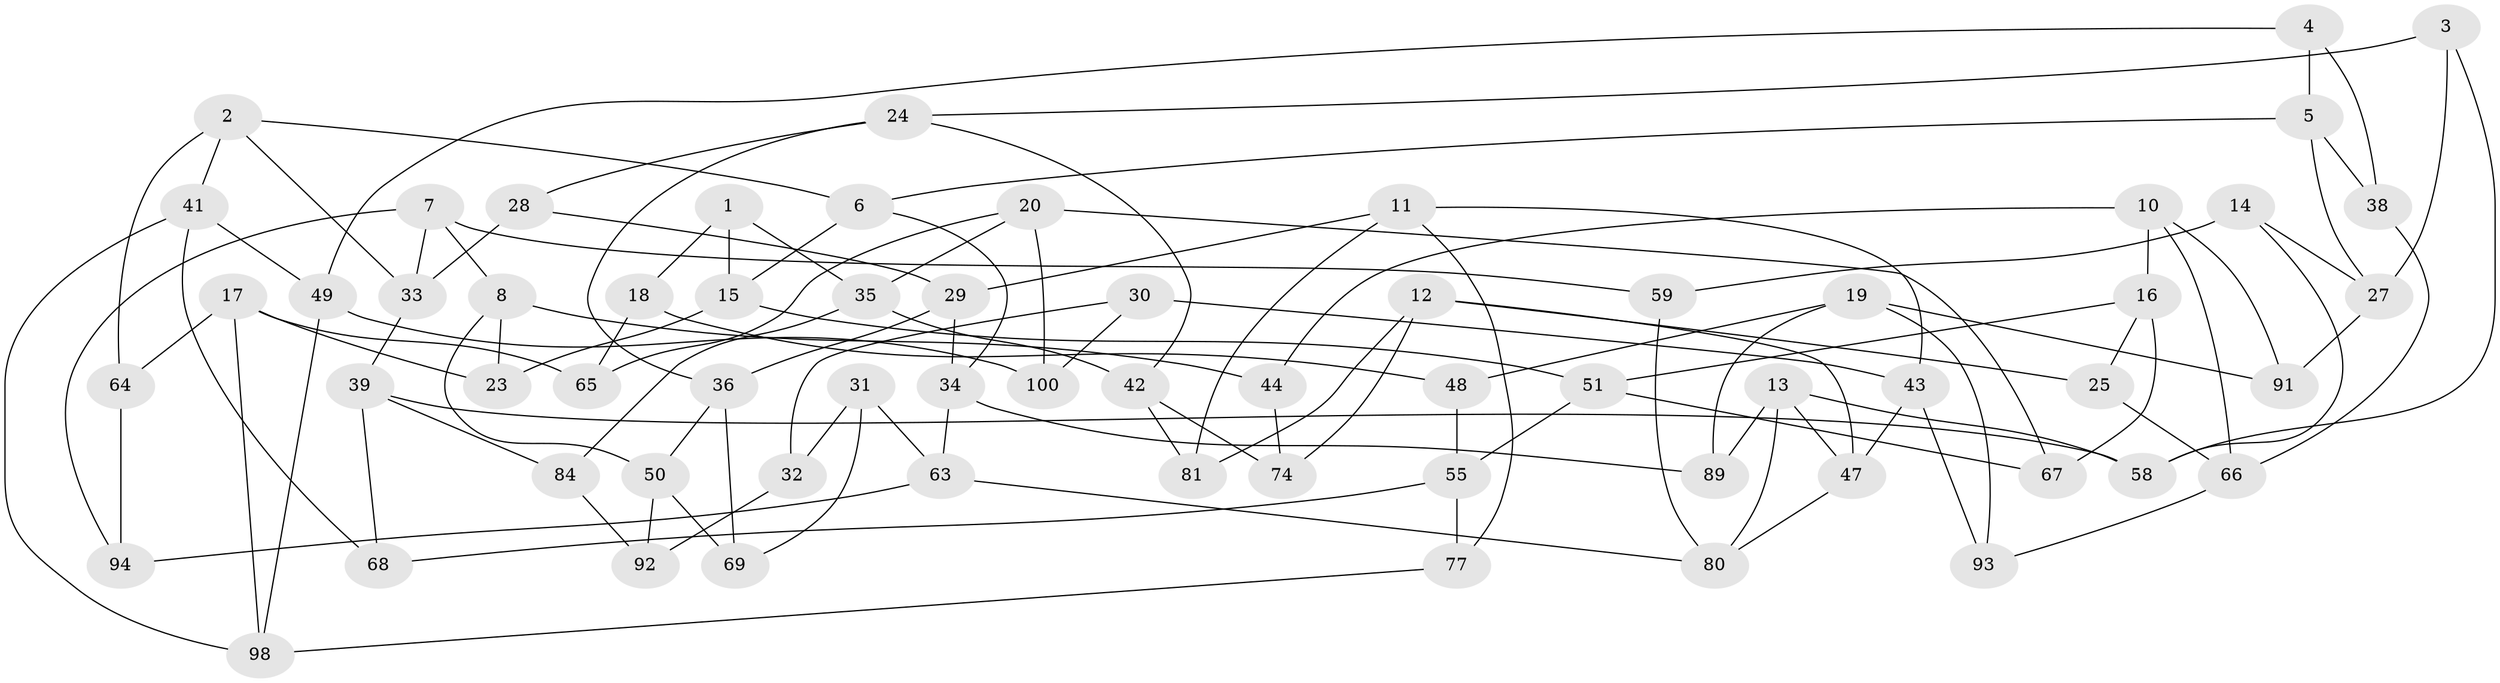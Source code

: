 // original degree distribution, {3: 1.0}
// Generated by graph-tools (version 1.1) at 2025/39/02/21/25 10:39:00]
// undirected, 65 vertices, 115 edges
graph export_dot {
graph [start="1"]
  node [color=gray90,style=filled];
  1;
  2 [super="+21"];
  3;
  4;
  5 [super="+73"];
  6 [super="+40"];
  7 [super="+9"];
  8 [super="+83"];
  10 [super="+45"];
  11 [super="+70"];
  12 [super="+60"];
  13 [super="+22"];
  14;
  15 [super="+79"];
  16 [super="+26"];
  17 [super="+62"];
  18;
  19 [super="+61"];
  20 [super="+52"];
  23;
  24 [super="+96"];
  25;
  27 [super="+56"];
  28;
  29 [super="+37"];
  30;
  31;
  32;
  33 [super="+86"];
  34 [super="+82"];
  35 [super="+87"];
  36 [super="+53"];
  38;
  39 [super="+88"];
  41 [super="+71"];
  42 [super="+46"];
  43 [super="+85"];
  44;
  47 [super="+57"];
  48;
  49 [super="+54"];
  50 [super="+75"];
  51 [super="+95"];
  55 [super="+76"];
  58 [super="+78"];
  59;
  63 [super="+72"];
  64;
  65;
  66 [super="+90"];
  67;
  68;
  69;
  74;
  77;
  80 [super="+97"];
  81;
  84;
  89;
  91;
  92;
  93;
  94;
  98 [super="+99"];
  100;
  1 -- 35;
  1 -- 18;
  1 -- 15;
  2 -- 64;
  2 -- 33;
  2 -- 41;
  2 -- 6;
  3 -- 27;
  3 -- 58;
  3 -- 24;
  4 -- 38;
  4 -- 5;
  4 -- 49;
  5 -- 38;
  5 -- 6;
  5 -- 27;
  6 -- 15;
  6 -- 34;
  7 -- 33;
  7 -- 94;
  7 -- 59;
  7 -- 8;
  8 -- 50;
  8 -- 44;
  8 -- 23;
  10 -- 91;
  10 -- 16;
  10 -- 44;
  10 -- 66;
  11 -- 77;
  11 -- 81;
  11 -- 29;
  11 -- 43;
  12 -- 47;
  12 -- 81;
  12 -- 25;
  12 -- 74;
  13 -- 47;
  13 -- 80;
  13 -- 89;
  13 -- 58;
  14 -- 58;
  14 -- 59;
  14 -- 27;
  15 -- 51;
  15 -- 23;
  16 -- 67;
  16 -- 25;
  16 -- 51;
  17 -- 65;
  17 -- 64;
  17 -- 23;
  17 -- 98;
  18 -- 48;
  18 -- 65;
  19 -- 48;
  19 -- 93;
  19 -- 89;
  19 -- 91;
  20 -- 35;
  20 -- 100;
  20 -- 65;
  20 -- 67;
  24 -- 28;
  24 -- 36;
  24 -- 42;
  25 -- 66;
  27 -- 91;
  28 -- 33;
  28 -- 29;
  29 -- 34;
  29 -- 36;
  30 -- 100;
  30 -- 43;
  30 -- 32;
  31 -- 69;
  31 -- 32;
  31 -- 63;
  32 -- 92;
  33 -- 39;
  34 -- 89;
  34 -- 63;
  35 -- 84;
  35 -- 42;
  36 -- 69;
  36 -- 50;
  38 -- 66;
  39 -- 68;
  39 -- 84;
  39 -- 58;
  41 -- 68;
  41 -- 98;
  41 -- 49;
  42 -- 81;
  42 -- 74;
  43 -- 93;
  43 -- 47;
  44 -- 74;
  47 -- 80;
  48 -- 55;
  49 -- 98;
  49 -- 100;
  50 -- 92;
  50 -- 69;
  51 -- 67;
  51 -- 55;
  55 -- 68;
  55 -- 77;
  59 -- 80;
  63 -- 80;
  63 -- 94;
  64 -- 94;
  66 -- 93;
  77 -- 98;
  84 -- 92;
}
